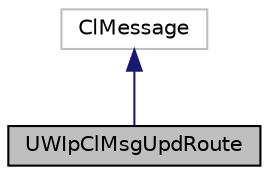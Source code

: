 digraph "UWIpClMsgUpdRoute"
{
 // LATEX_PDF_SIZE
  edge [fontname="Helvetica",fontsize="10",labelfontname="Helvetica",labelfontsize="10"];
  node [fontname="Helvetica",fontsize="10",shape=record];
  Node1 [label="UWIpClMsgUpdRoute",height=0.2,width=0.4,color="black", fillcolor="grey75", style="filled", fontcolor="black",tooltip="Class that manages cross layer messages that contain route updates."];
  Node2 -> Node1 [dir="back",color="midnightblue",fontsize="10",style="solid",fontname="Helvetica"];
  Node2 [label="ClMessage",height=0.2,width=0.4,color="grey75", fillcolor="white", style="filled",tooltip=" "];
}
